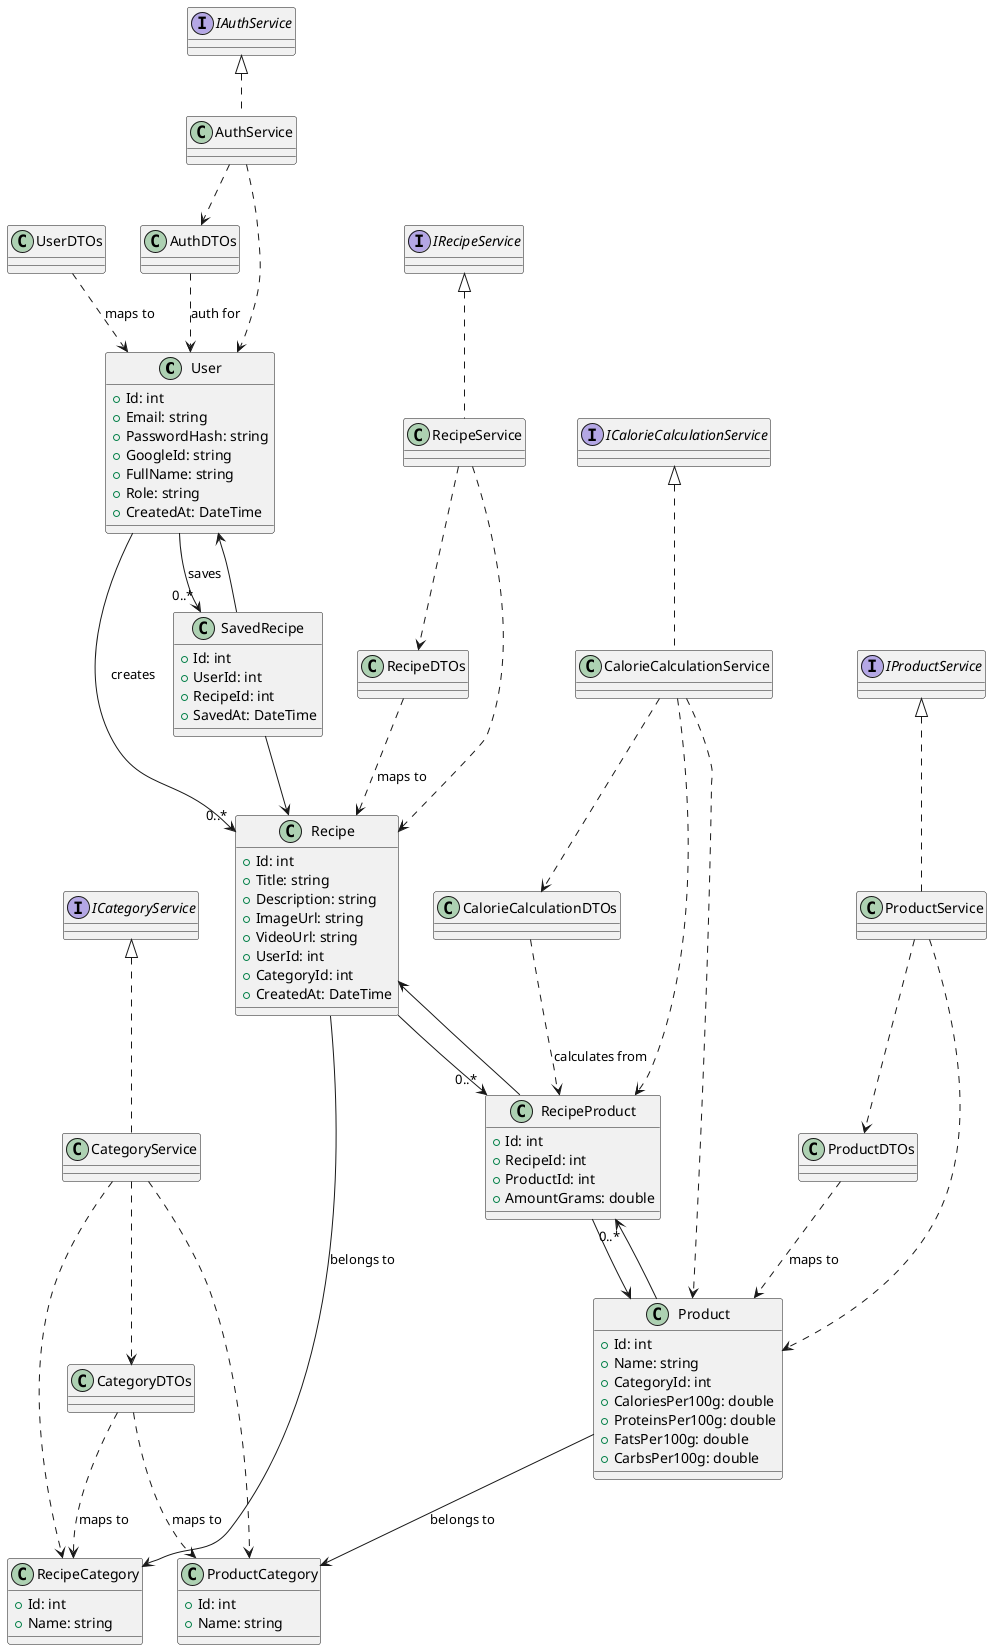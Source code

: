 @startuml

' === МОДЕЛІ ===

class User {
  +Id: int
  +Email: string
  +PasswordHash: string
  +GoogleId: string
  +FullName: string
  +Role: string
  +CreatedAt: DateTime
}

class Recipe {
  +Id: int
  +Title: string
  +Description: string
  +ImageUrl: string
  +VideoUrl: string
  +UserId: int
  +CategoryId: int
  +CreatedAt: DateTime
}

class Product {
  +Id: int
  +Name: string
  +CategoryId: int
  +CaloriesPer100g: double
  +ProteinsPer100g: double
  +FatsPer100g: double
  +CarbsPer100g: double
}

class RecipeProduct {
  +Id: int
  +RecipeId: int
  +ProductId: int
  +AmountGrams: double
}

class SavedRecipe {
  +Id: int
  +UserId: int
  +RecipeId: int
  +SavedAt: DateTime
}

class ProductCategory {
  +Id: int
  +Name: string
}

class RecipeCategory {
  +Id: int
  +Name: string
}

' === DTO ===

class UserDTOs
class RecipeDTOs
class ProductDTOs
class CategoryDTOs
class CalorieCalculationDTOs
class AuthDTOs

' === СЕРВІСИ ===

interface IAuthService
class AuthService

interface IRecipeService
class RecipeService

interface IProductService
class ProductService

interface ICategoryService
class CategoryService

interface ICalorieCalculationService
class CalorieCalculationService

' === СТРУКТУРНІ ЗВ'ЯЗКИ МОДЕЛЕЙ ===

User --> "0..*" Recipe : creates
User --> "0..*" SavedRecipe : saves
Recipe --> "0..*" RecipeProduct
Product --> "0..*" RecipeProduct
Recipe --> RecipeCategory : belongs to
Product --> ProductCategory : belongs to
SavedRecipe --> User
SavedRecipe --> Recipe
RecipeProduct --> Recipe
RecipeProduct --> Product

' === ЗВ'ЯЗКИ DTO ===

UserDTOs ..> User : maps to
RecipeDTOs ..> Recipe : maps to
ProductDTOs ..> Product : maps to
CategoryDTOs ..> RecipeCategory : maps to
CategoryDTOs ..> ProductCategory : maps to
CalorieCalculationDTOs ..> RecipeProduct : calculates from
AuthDTOs ..> User : auth for


' === ЗВ'ЯЗКИ СЕРВІСІВ ===

IAuthService <|.. AuthService
IRecipeService <|.. RecipeService
IProductService <|.. ProductService
ICategoryService <|.. CategoryService
ICalorieCalculationService <|.. CalorieCalculationService

' === СЕРВІСИ ПРАЦЮЮТЬ ІЗ DTO ===

AuthService ..> AuthDTOs
RecipeService ..> RecipeDTOs
ProductService ..> ProductDTOs
CategoryService ..> CategoryDTOs
CalorieCalculationService ..> CalorieCalculationDTOs

' === СЕРВІСИ ПРАЦЮЮТЬ ІЗ МОДЕЛЯМИ ===

AuthService ..> User
RecipeService ..> Recipe
ProductService ..> Product
CategoryService ..> ProductCategory
CategoryService ..> RecipeCategory
CalorieCalculationService ..> RecipeProduct
CalorieCalculationService ..> Product

@enduml
